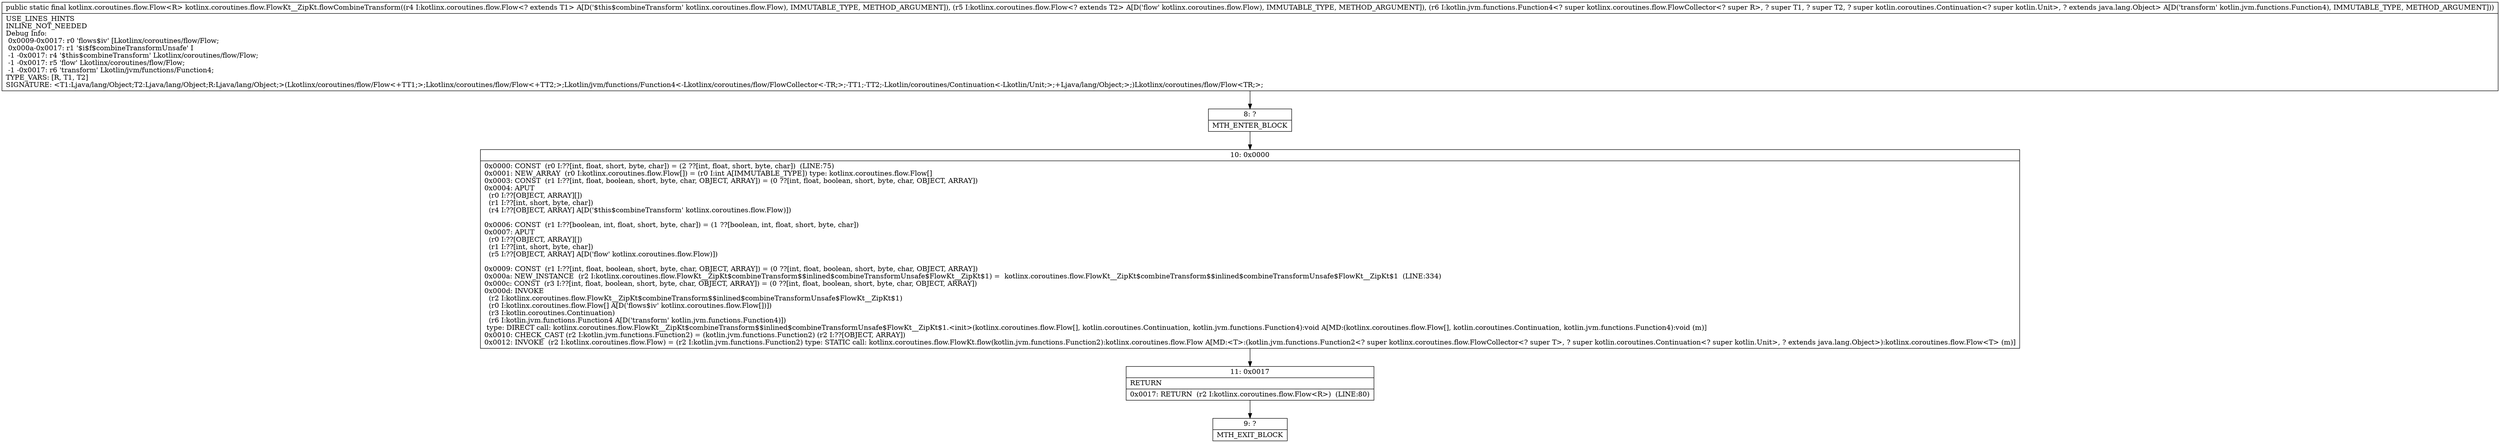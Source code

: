 digraph "CFG forkotlinx.coroutines.flow.FlowKt__ZipKt.flowCombineTransform(Lkotlinx\/coroutines\/flow\/Flow;Lkotlinx\/coroutines\/flow\/Flow;Lkotlin\/jvm\/functions\/Function4;)Lkotlinx\/coroutines\/flow\/Flow;" {
Node_8 [shape=record,label="{8\:\ ?|MTH_ENTER_BLOCK\l}"];
Node_10 [shape=record,label="{10\:\ 0x0000|0x0000: CONST  (r0 I:??[int, float, short, byte, char]) = (2 ??[int, float, short, byte, char])  (LINE:75)\l0x0001: NEW_ARRAY  (r0 I:kotlinx.coroutines.flow.Flow[]) = (r0 I:int A[IMMUTABLE_TYPE]) type: kotlinx.coroutines.flow.Flow[] \l0x0003: CONST  (r1 I:??[int, float, boolean, short, byte, char, OBJECT, ARRAY]) = (0 ??[int, float, boolean, short, byte, char, OBJECT, ARRAY]) \l0x0004: APUT  \l  (r0 I:??[OBJECT, ARRAY][])\l  (r1 I:??[int, short, byte, char])\l  (r4 I:??[OBJECT, ARRAY] A[D('$this$combineTransform' kotlinx.coroutines.flow.Flow)])\l \l0x0006: CONST  (r1 I:??[boolean, int, float, short, byte, char]) = (1 ??[boolean, int, float, short, byte, char]) \l0x0007: APUT  \l  (r0 I:??[OBJECT, ARRAY][])\l  (r1 I:??[int, short, byte, char])\l  (r5 I:??[OBJECT, ARRAY] A[D('flow' kotlinx.coroutines.flow.Flow)])\l \l0x0009: CONST  (r1 I:??[int, float, boolean, short, byte, char, OBJECT, ARRAY]) = (0 ??[int, float, boolean, short, byte, char, OBJECT, ARRAY]) \l0x000a: NEW_INSTANCE  (r2 I:kotlinx.coroutines.flow.FlowKt__ZipKt$combineTransform$$inlined$combineTransformUnsafe$FlowKt__ZipKt$1) =  kotlinx.coroutines.flow.FlowKt__ZipKt$combineTransform$$inlined$combineTransformUnsafe$FlowKt__ZipKt$1  (LINE:334)\l0x000c: CONST  (r3 I:??[int, float, boolean, short, byte, char, OBJECT, ARRAY]) = (0 ??[int, float, boolean, short, byte, char, OBJECT, ARRAY]) \l0x000d: INVOKE  \l  (r2 I:kotlinx.coroutines.flow.FlowKt__ZipKt$combineTransform$$inlined$combineTransformUnsafe$FlowKt__ZipKt$1)\l  (r0 I:kotlinx.coroutines.flow.Flow[] A[D('flows$iv' kotlinx.coroutines.flow.Flow[])])\l  (r3 I:kotlin.coroutines.Continuation)\l  (r6 I:kotlin.jvm.functions.Function4 A[D('transform' kotlin.jvm.functions.Function4)])\l type: DIRECT call: kotlinx.coroutines.flow.FlowKt__ZipKt$combineTransform$$inlined$combineTransformUnsafe$FlowKt__ZipKt$1.\<init\>(kotlinx.coroutines.flow.Flow[], kotlin.coroutines.Continuation, kotlin.jvm.functions.Function4):void A[MD:(kotlinx.coroutines.flow.Flow[], kotlin.coroutines.Continuation, kotlin.jvm.functions.Function4):void (m)]\l0x0010: CHECK_CAST (r2 I:kotlin.jvm.functions.Function2) = (kotlin.jvm.functions.Function2) (r2 I:??[OBJECT, ARRAY]) \l0x0012: INVOKE  (r2 I:kotlinx.coroutines.flow.Flow) = (r2 I:kotlin.jvm.functions.Function2) type: STATIC call: kotlinx.coroutines.flow.FlowKt.flow(kotlin.jvm.functions.Function2):kotlinx.coroutines.flow.Flow A[MD:\<T\>:(kotlin.jvm.functions.Function2\<? super kotlinx.coroutines.flow.FlowCollector\<? super T\>, ? super kotlin.coroutines.Continuation\<? super kotlin.Unit\>, ? extends java.lang.Object\>):kotlinx.coroutines.flow.Flow\<T\> (m)]\l}"];
Node_11 [shape=record,label="{11\:\ 0x0017|RETURN\l|0x0017: RETURN  (r2 I:kotlinx.coroutines.flow.Flow\<R\>)  (LINE:80)\l}"];
Node_9 [shape=record,label="{9\:\ ?|MTH_EXIT_BLOCK\l}"];
MethodNode[shape=record,label="{public static final kotlinx.coroutines.flow.Flow\<R\> kotlinx.coroutines.flow.FlowKt__ZipKt.flowCombineTransform((r4 I:kotlinx.coroutines.flow.Flow\<? extends T1\> A[D('$this$combineTransform' kotlinx.coroutines.flow.Flow), IMMUTABLE_TYPE, METHOD_ARGUMENT]), (r5 I:kotlinx.coroutines.flow.Flow\<? extends T2\> A[D('flow' kotlinx.coroutines.flow.Flow), IMMUTABLE_TYPE, METHOD_ARGUMENT]), (r6 I:kotlin.jvm.functions.Function4\<? super kotlinx.coroutines.flow.FlowCollector\<? super R\>, ? super T1, ? super T2, ? super kotlin.coroutines.Continuation\<? super kotlin.Unit\>, ? extends java.lang.Object\> A[D('transform' kotlin.jvm.functions.Function4), IMMUTABLE_TYPE, METHOD_ARGUMENT]))  | USE_LINES_HINTS\lINLINE_NOT_NEEDED\lDebug Info:\l  0x0009\-0x0017: r0 'flows$iv' [Lkotlinx\/coroutines\/flow\/Flow;\l  0x000a\-0x0017: r1 '$i$f$combineTransformUnsafe' I\l  \-1 \-0x0017: r4 '$this$combineTransform' Lkotlinx\/coroutines\/flow\/Flow;\l  \-1 \-0x0017: r5 'flow' Lkotlinx\/coroutines\/flow\/Flow;\l  \-1 \-0x0017: r6 'transform' Lkotlin\/jvm\/functions\/Function4;\lTYPE_VARS: [R, T1, T2]\lSIGNATURE: \<T1:Ljava\/lang\/Object;T2:Ljava\/lang\/Object;R:Ljava\/lang\/Object;\>(Lkotlinx\/coroutines\/flow\/Flow\<+TT1;\>;Lkotlinx\/coroutines\/flow\/Flow\<+TT2;\>;Lkotlin\/jvm\/functions\/Function4\<\-Lkotlinx\/coroutines\/flow\/FlowCollector\<\-TR;\>;\-TT1;\-TT2;\-Lkotlin\/coroutines\/Continuation\<\-Lkotlin\/Unit;\>;+Ljava\/lang\/Object;\>;)Lkotlinx\/coroutines\/flow\/Flow\<TR;\>;\l}"];
MethodNode -> Node_8;Node_8 -> Node_10;
Node_10 -> Node_11;
Node_11 -> Node_9;
}

